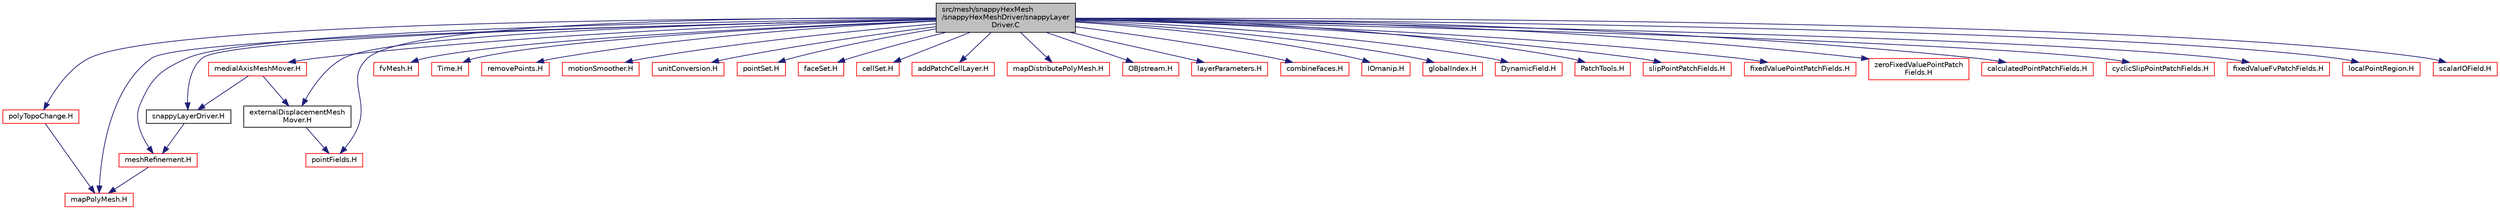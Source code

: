 digraph "src/mesh/snappyHexMesh/snappyHexMeshDriver/snappyLayerDriver.C"
{
  bgcolor="transparent";
  edge [fontname="Helvetica",fontsize="10",labelfontname="Helvetica",labelfontsize="10"];
  node [fontname="Helvetica",fontsize="10",shape=record];
  Node1 [label="src/mesh/snappyHexMesh\l/snappyHexMeshDriver/snappyLayer\lDriver.C",height=0.2,width=0.4,color="black", fillcolor="grey75", style="filled", fontcolor="black"];
  Node1 -> Node2 [color="midnightblue",fontsize="10",style="solid",fontname="Helvetica"];
  Node2 [label="snappyLayerDriver.H",height=0.2,width=0.4,color="black",URL="$a07151.html"];
  Node2 -> Node3 [color="midnightblue",fontsize="10",style="solid",fontname="Helvetica"];
  Node3 [label="meshRefinement.H",height=0.2,width=0.4,color="red",URL="$a07124.html"];
  Node3 -> Node4 [color="midnightblue",fontsize="10",style="solid",fontname="Helvetica"];
  Node4 [label="mapPolyMesh.H",height=0.2,width=0.4,color="red",URL="$a08646.html"];
  Node1 -> Node5 [color="midnightblue",fontsize="10",style="solid",fontname="Helvetica"];
  Node5 [label="fvMesh.H",height=0.2,width=0.4,color="red",URL="$a05900.html"];
  Node1 -> Node6 [color="midnightblue",fontsize="10",style="solid",fontname="Helvetica"];
  Node6 [label="Time.H",height=0.2,width=0.4,color="red",URL="$a07879.html"];
  Node1 -> Node3 [color="midnightblue",fontsize="10",style="solid",fontname="Helvetica"];
  Node1 -> Node7 [color="midnightblue",fontsize="10",style="solid",fontname="Helvetica"];
  Node7 [label="removePoints.H",height=0.2,width=0.4,color="red",URL="$a04923.html"];
  Node1 -> Node8 [color="midnightblue",fontsize="10",style="solid",fontname="Helvetica"];
  Node8 [label="pointFields.H",height=0.2,width=0.4,color="red",URL="$a08068.html"];
  Node1 -> Node9 [color="midnightblue",fontsize="10",style="solid",fontname="Helvetica"];
  Node9 [label="motionSmoother.H",height=0.2,width=0.4,color="red",URL="$a04844.html"];
  Node1 -> Node10 [color="midnightblue",fontsize="10",style="solid",fontname="Helvetica"];
  Node10 [label="unitConversion.H",height=0.2,width=0.4,color="red",URL="$a08205.html",tooltip="Unit conversion functions. "];
  Node1 -> Node11 [color="midnightblue",fontsize="10",style="solid",fontname="Helvetica"];
  Node11 [label="pointSet.H",height=0.2,width=0.4,color="red",URL="$a07489.html"];
  Node1 -> Node12 [color="midnightblue",fontsize="10",style="solid",fontname="Helvetica"];
  Node12 [label="faceSet.H",height=0.2,width=0.4,color="red",URL="$a07485.html"];
  Node1 -> Node13 [color="midnightblue",fontsize="10",style="solid",fontname="Helvetica"];
  Node13 [label="cellSet.H",height=0.2,width=0.4,color="red",URL="$a07481.html"];
  Node1 -> Node14 [color="midnightblue",fontsize="10",style="solid",fontname="Helvetica"];
  Node14 [label="polyTopoChange.H",height=0.2,width=0.4,color="red",URL="$a04903.html"];
  Node14 -> Node4 [color="midnightblue",fontsize="10",style="solid",fontname="Helvetica"];
  Node1 -> Node4 [color="midnightblue",fontsize="10",style="solid",fontname="Helvetica"];
  Node1 -> Node15 [color="midnightblue",fontsize="10",style="solid",fontname="Helvetica"];
  Node15 [label="addPatchCellLayer.H",height=0.2,width=0.4,color="red",URL="$a04885.html"];
  Node1 -> Node16 [color="midnightblue",fontsize="10",style="solid",fontname="Helvetica"];
  Node16 [label="mapDistributePolyMesh.H",height=0.2,width=0.4,color="red",URL="$a08642.html"];
  Node1 -> Node17 [color="midnightblue",fontsize="10",style="solid",fontname="Helvetica"];
  Node17 [label="OBJstream.H",height=0.2,width=0.4,color="red",URL="$a09861.html"];
  Node1 -> Node18 [color="midnightblue",fontsize="10",style="solid",fontname="Helvetica"];
  Node18 [label="layerParameters.H",height=0.2,width=0.4,color="red",URL="$a07142.html"];
  Node1 -> Node19 [color="midnightblue",fontsize="10",style="solid",fontname="Helvetica"];
  Node19 [label="combineFaces.H",height=0.2,width=0.4,color="red",URL="$a04887.html"];
  Node1 -> Node20 [color="midnightblue",fontsize="10",style="solid",fontname="Helvetica"];
  Node20 [label="IOmanip.H",height=0.2,width=0.4,color="red",URL="$a07806.html",tooltip="Istream and Ostream manipulators taking arguments. "];
  Node1 -> Node21 [color="midnightblue",fontsize="10",style="solid",fontname="Helvetica"];
  Node21 [label="globalIndex.H",height=0.2,width=0.4,color="red",URL="$a08621.html"];
  Node1 -> Node22 [color="midnightblue",fontsize="10",style="solid",fontname="Helvetica"];
  Node22 [label="DynamicField.H",height=0.2,width=0.4,color="red",URL="$a07962.html"];
  Node1 -> Node23 [color="midnightblue",fontsize="10",style="solid",fontname="Helvetica"];
  Node23 [label="PatchTools.H",height=0.2,width=0.4,color="red",URL="$a08731.html"];
  Node1 -> Node24 [color="midnightblue",fontsize="10",style="solid",fontname="Helvetica"];
  Node24 [label="slipPointPatchFields.H",height=0.2,width=0.4,color="red",URL="$a08144.html"];
  Node1 -> Node25 [color="midnightblue",fontsize="10",style="solid",fontname="Helvetica"];
  Node25 [label="fixedValuePointPatchFields.H",height=0.2,width=0.4,color="red",URL="$a08087.html"];
  Node1 -> Node26 [color="midnightblue",fontsize="10",style="solid",fontname="Helvetica"];
  Node26 [label="zeroFixedValuePointPatch\lFields.H",height=0.2,width=0.4,color="red",URL="$a07122.html"];
  Node1 -> Node27 [color="midnightblue",fontsize="10",style="solid",fontname="Helvetica"];
  Node27 [label="calculatedPointPatchFields.H",height=0.2,width=0.4,color="red",URL="$a08079.html"];
  Node1 -> Node28 [color="midnightblue",fontsize="10",style="solid",fontname="Helvetica"];
  Node28 [label="cyclicSlipPointPatchFields.H",height=0.2,width=0.4,color="red",URL="$a08103.html"];
  Node1 -> Node29 [color="midnightblue",fontsize="10",style="solid",fontname="Helvetica"];
  Node29 [label="fixedValueFvPatchFields.H",height=0.2,width=0.4,color="red",URL="$a05210.html"];
  Node1 -> Node30 [color="midnightblue",fontsize="10",style="solid",fontname="Helvetica"];
  Node30 [label="localPointRegion.H",height=0.2,width=0.4,color="red",URL="$a07364.html"];
  Node1 -> Node31 [color="midnightblue",fontsize="10",style="solid",fontname="Helvetica"];
  Node31 [label="externalDisplacementMesh\lMover.H",height=0.2,width=0.4,color="black",URL="$a07116.html"];
  Node31 -> Node8 [color="midnightblue",fontsize="10",style="solid",fontname="Helvetica"];
  Node1 -> Node32 [color="midnightblue",fontsize="10",style="solid",fontname="Helvetica"];
  Node32 [label="medialAxisMeshMover.H",height=0.2,width=0.4,color="red",URL="$a07118.html"];
  Node32 -> Node31 [color="midnightblue",fontsize="10",style="solid",fontname="Helvetica"];
  Node32 -> Node2 [color="midnightblue",fontsize="10",style="solid",fontname="Helvetica"];
  Node1 -> Node33 [color="midnightblue",fontsize="10",style="solid",fontname="Helvetica"];
  Node33 [label="scalarIOField.H",height=0.2,width=0.4,color="red",URL="$a07997.html"];
}

